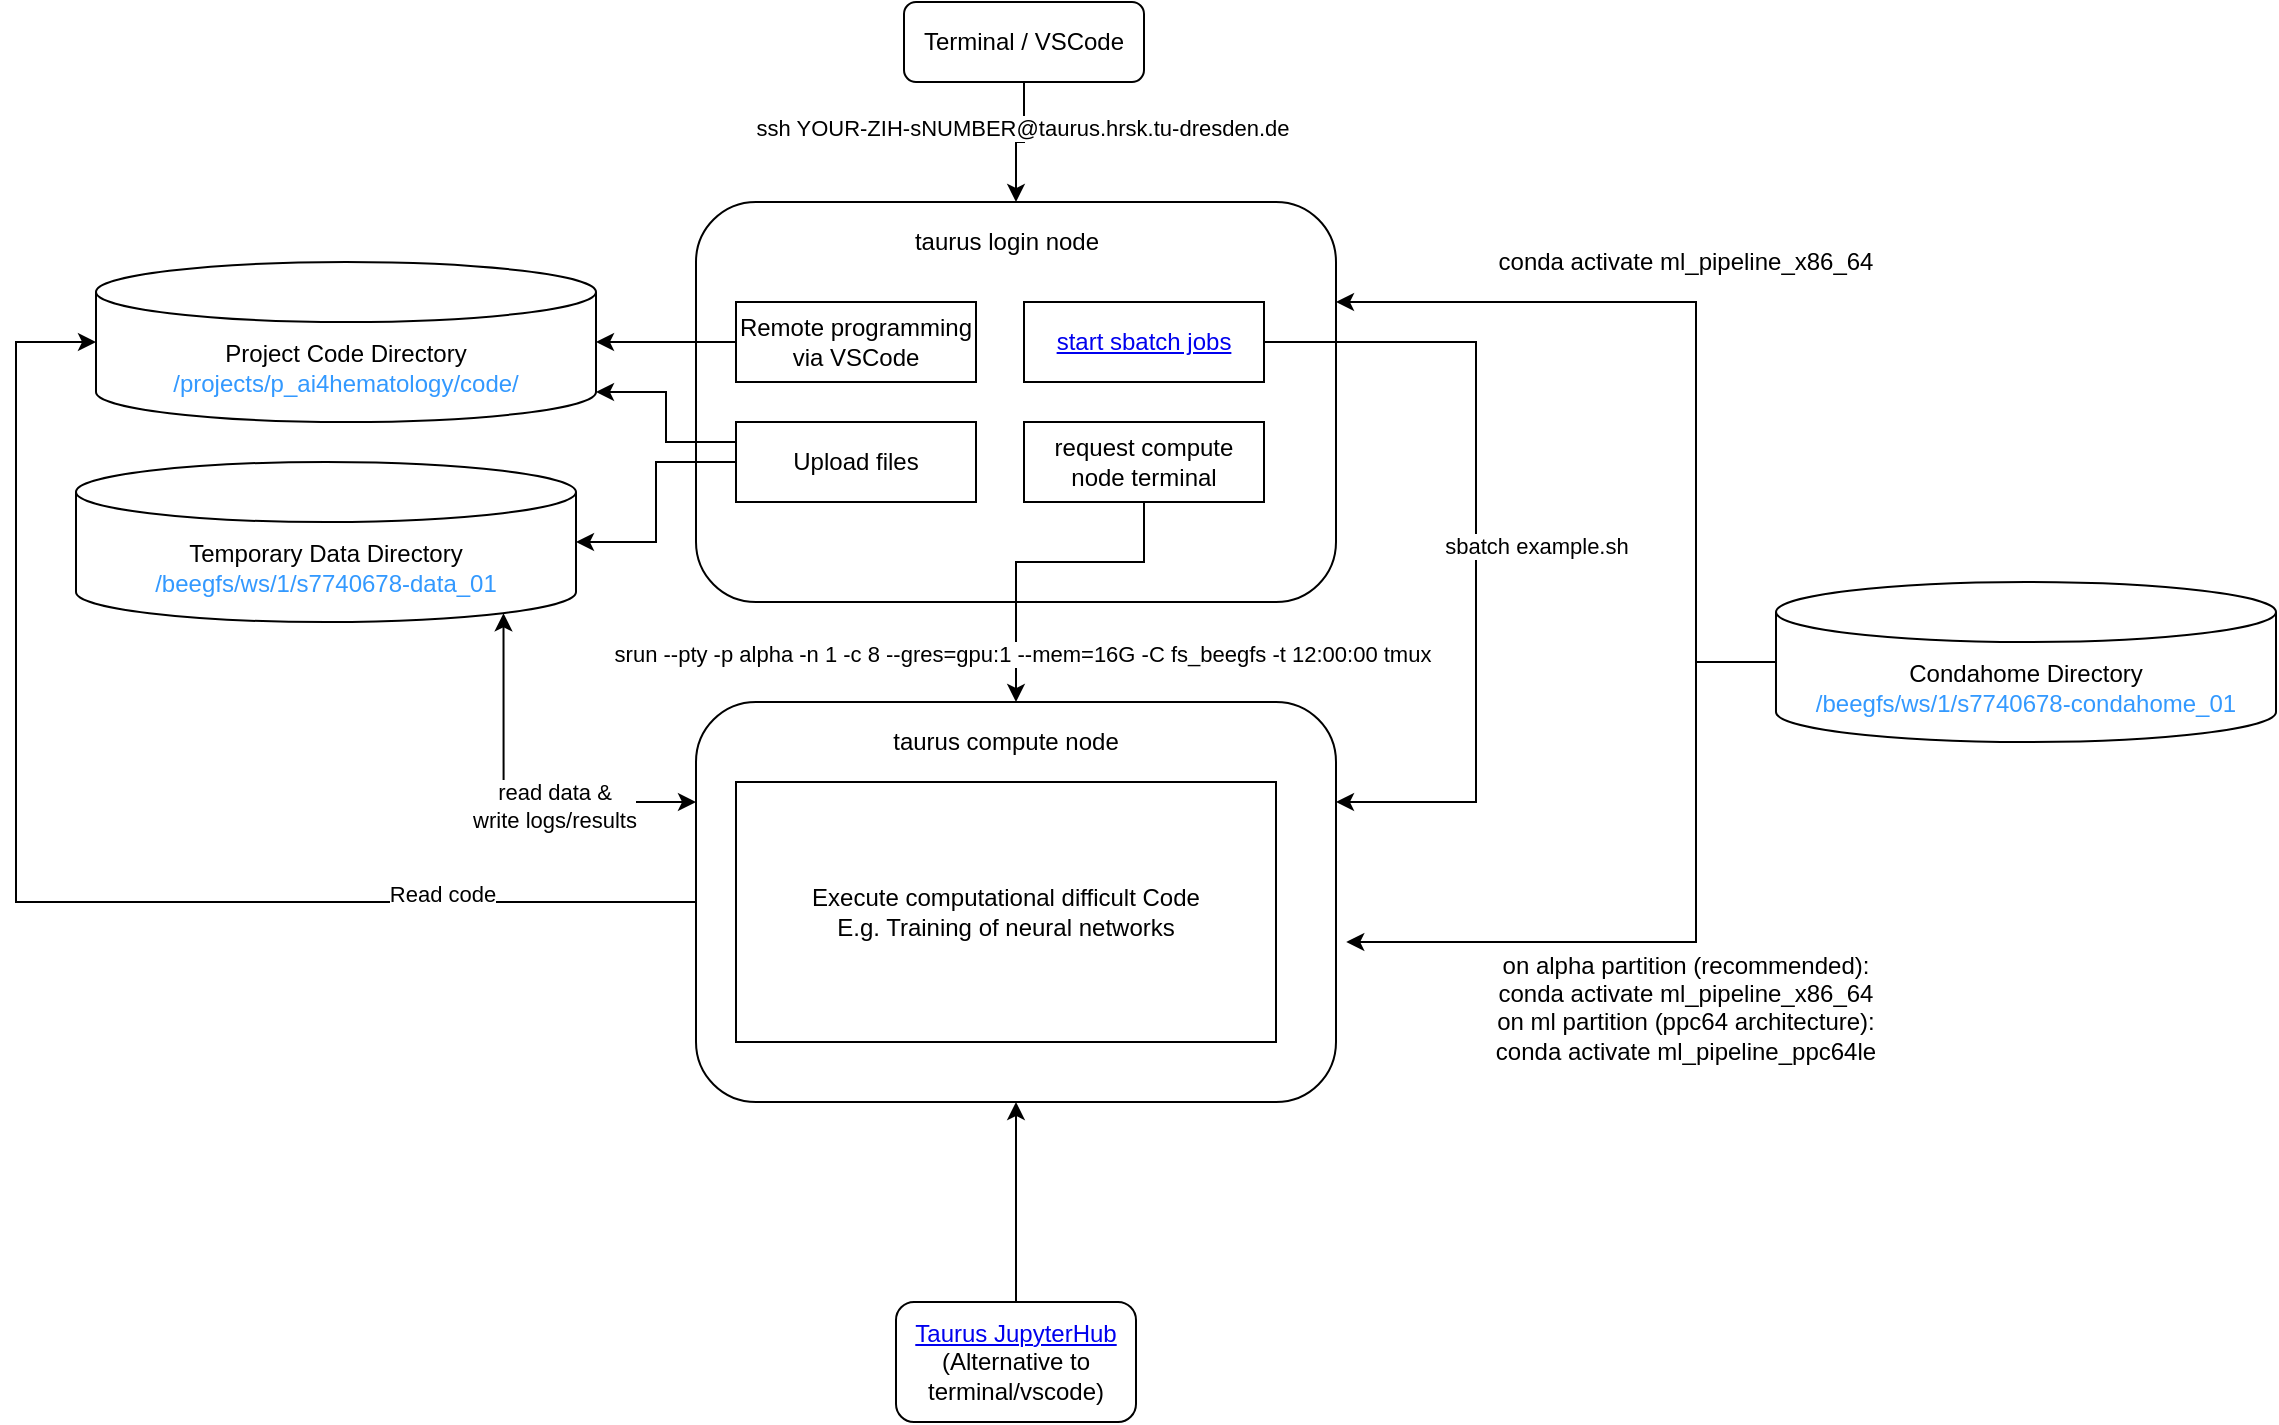 <mxfile version="14.1.8" type="device"><diagram id="91aloQUvdT6hnA80dMvD" name="Seite-1"><mxGraphModel dx="3970" dy="1370" grid="1" gridSize="10" guides="1" tooltips="1" connect="1" arrows="1" fold="1" page="1" pageScale="1" pageWidth="1600" pageHeight="900" math="0" shadow="0"><root><mxCell id="0"/><mxCell id="1" parent="0"/><mxCell id="vJE-rNKBjIBPWEjc9hNd-5" style="edgeStyle=orthogonalEdgeStyle;rounded=0;orthogonalLoop=1;jettySize=auto;html=1;" edge="1" parent="1" source="vJE-rNKBjIBPWEjc9hNd-2" target="vJE-rNKBjIBPWEjc9hNd-4"><mxGeometry relative="1" as="geometry"/></mxCell><mxCell id="vJE-rNKBjIBPWEjc9hNd-6" value="ssh YOUR-ZIH-sNUMBER@taurus.hrsk.tu-dresden.de" style="edgeLabel;html=1;align=center;verticalAlign=middle;resizable=0;points=[];" vertex="1" connectable="0" parent="vJE-rNKBjIBPWEjc9hNd-5"><mxGeometry x="-0.3" y="-1" relative="1" as="geometry"><mxPoint as="offset"/></mxGeometry></mxCell><mxCell id="vJE-rNKBjIBPWEjc9hNd-2" value="Terminal / VSCode" style="rounded=1;whiteSpace=wrap;html=1;" vertex="1" parent="1"><mxGeometry x="-921" y="70" width="120" height="40" as="geometry"/></mxCell><mxCell id="vJE-rNKBjIBPWEjc9hNd-4" value="" style="rounded=1;whiteSpace=wrap;html=1;fillColor=none;" vertex="1" parent="1"><mxGeometry x="-1025" y="170" width="320" height="200" as="geometry"/></mxCell><mxCell id="vJE-rNKBjIBPWEjc9hNd-7" value="taurus login node" style="text;html=1;strokeColor=none;fillColor=none;align=center;verticalAlign=middle;whiteSpace=wrap;rounded=0;" vertex="1" parent="1"><mxGeometry x="-922.5" y="180" width="105" height="20" as="geometry"/></mxCell><mxCell id="vJE-rNKBjIBPWEjc9hNd-21" style="edgeStyle=orthogonalEdgeStyle;rounded=0;orthogonalLoop=1;jettySize=auto;html=1;entryX=1;entryY=0.25;entryDx=0;entryDy=0;" edge="1" parent="1" source="vJE-rNKBjIBPWEjc9hNd-9" target="vJE-rNKBjIBPWEjc9hNd-18"><mxGeometry relative="1" as="geometry"><Array as="points"><mxPoint x="-635" y="240"/><mxPoint x="-635" y="470"/></Array></mxGeometry></mxCell><mxCell id="vJE-rNKBjIBPWEjc9hNd-26" value="sbatch example.sh" style="edgeLabel;html=1;align=center;verticalAlign=middle;resizable=0;points=[];" vertex="1" connectable="0" parent="vJE-rNKBjIBPWEjc9hNd-21"><mxGeometry x="0.041" y="-2" relative="1" as="geometry"><mxPoint x="32" y="-4" as="offset"/></mxGeometry></mxCell><mxCell id="vJE-rNKBjIBPWEjc9hNd-9" value="&lt;a href=&quot;https://doc.zih.tu-dresden.de/jobs_and_resources/slurm/&quot;&gt;start sbatch jobs&lt;/a&gt;" style="rounded=0;whiteSpace=wrap;html=1;fillColor=none;" vertex="1" parent="1"><mxGeometry x="-861" y="220" width="120" height="40" as="geometry"/></mxCell><mxCell id="vJE-rNKBjIBPWEjc9hNd-20" style="edgeStyle=orthogonalEdgeStyle;rounded=0;orthogonalLoop=1;jettySize=auto;html=1;entryX=0.5;entryY=0;entryDx=0;entryDy=0;" edge="1" parent="1" source="vJE-rNKBjIBPWEjc9hNd-10" target="vJE-rNKBjIBPWEjc9hNd-18"><mxGeometry relative="1" as="geometry"><Array as="points"><mxPoint x="-801" y="350"/><mxPoint x="-865" y="350"/></Array></mxGeometry></mxCell><mxCell id="vJE-rNKBjIBPWEjc9hNd-27" value="srun --pty -p alpha -n 1 -c 8 --gres=gpu:1 --mem=16G -C fs_beegfs -t 12:00:00 tmux" style="edgeLabel;html=1;align=center;verticalAlign=middle;resizable=0;points=[];" vertex="1" connectable="0" parent="vJE-rNKBjIBPWEjc9hNd-20"><mxGeometry x="0.707" y="3" relative="1" as="geometry"><mxPoint as="offset"/></mxGeometry></mxCell><mxCell id="vJE-rNKBjIBPWEjc9hNd-10" value="request compute node terminal" style="rounded=0;whiteSpace=wrap;html=1;fillColor=none;" vertex="1" parent="1"><mxGeometry x="-861" y="280" width="120" height="40" as="geometry"/></mxCell><mxCell id="vJE-rNKBjIBPWEjc9hNd-15" style="edgeStyle=orthogonalEdgeStyle;rounded=0;orthogonalLoop=1;jettySize=auto;html=1;exitX=0;exitY=0.25;exitDx=0;exitDy=0;entryX=1;entryY=1;entryDx=0;entryDy=-15;entryPerimeter=0;" edge="1" parent="1" source="vJE-rNKBjIBPWEjc9hNd-11" target="vJE-rNKBjIBPWEjc9hNd-13"><mxGeometry relative="1" as="geometry"/></mxCell><mxCell id="vJE-rNKBjIBPWEjc9hNd-17" style="edgeStyle=orthogonalEdgeStyle;rounded=0;orthogonalLoop=1;jettySize=auto;html=1;exitX=0;exitY=0.5;exitDx=0;exitDy=0;entryX=1;entryY=0.5;entryDx=0;entryDy=0;entryPerimeter=0;" edge="1" parent="1" source="vJE-rNKBjIBPWEjc9hNd-11" target="vJE-rNKBjIBPWEjc9hNd-16"><mxGeometry relative="1" as="geometry"/></mxCell><mxCell id="vJE-rNKBjIBPWEjc9hNd-11" value="Upload files" style="rounded=0;whiteSpace=wrap;html=1;fillColor=none;" vertex="1" parent="1"><mxGeometry x="-1005" y="280" width="120" height="40" as="geometry"/></mxCell><mxCell id="vJE-rNKBjIBPWEjc9hNd-14" style="edgeStyle=orthogonalEdgeStyle;rounded=0;orthogonalLoop=1;jettySize=auto;html=1;entryX=1;entryY=0.5;entryDx=0;entryDy=0;entryPerimeter=0;" edge="1" parent="1" source="vJE-rNKBjIBPWEjc9hNd-12" target="vJE-rNKBjIBPWEjc9hNd-13"><mxGeometry relative="1" as="geometry"/></mxCell><mxCell id="vJE-rNKBjIBPWEjc9hNd-12" value="Remote programming via VSCode" style="rounded=0;whiteSpace=wrap;html=1;fillColor=none;" vertex="1" parent="1"><mxGeometry x="-1005" y="220" width="120" height="40" as="geometry"/></mxCell><mxCell id="vJE-rNKBjIBPWEjc9hNd-13" value="&lt;span style=&quot;background-color: rgb(255 , 255 , 255)&quot;&gt;Project Code Directory&lt;br&gt;&lt;font color=&quot;#3399ff&quot;&gt;/projects/p_ai4hematology/code/&lt;/font&gt;&lt;/span&gt;" style="shape=cylinder3;whiteSpace=wrap;html=1;boundedLbl=1;backgroundOutline=1;size=15;fillColor=none;" vertex="1" parent="1"><mxGeometry x="-1325" y="200" width="250" height="80" as="geometry"/></mxCell><mxCell id="vJE-rNKBjIBPWEjc9hNd-16" value="&lt;span style=&quot;background-color: rgb(255 , 255 , 255)&quot;&gt;Temporary Data Directory&lt;br&gt;&lt;/span&gt;&lt;span style=&quot;color: rgb(51 , 153 , 255) ; text-align: left&quot;&gt;/beegfs/ws/1/s7740678-data_01&lt;/span&gt;&lt;span style=&quot;background-color: rgb(255 , 255 , 255)&quot;&gt;&lt;br&gt;&lt;/span&gt;" style="shape=cylinder3;whiteSpace=wrap;html=1;boundedLbl=1;backgroundOutline=1;size=15;fillColor=none;" vertex="1" parent="1"><mxGeometry x="-1335" y="300" width="250" height="80" as="geometry"/></mxCell><mxCell id="vJE-rNKBjIBPWEjc9hNd-22" style="edgeStyle=orthogonalEdgeStyle;rounded=0;orthogonalLoop=1;jettySize=auto;html=1;exitX=0;exitY=0.25;exitDx=0;exitDy=0;entryX=0.855;entryY=1;entryDx=0;entryDy=-4.35;entryPerimeter=0;startArrow=classic;startFill=1;" edge="1" parent="1" source="vJE-rNKBjIBPWEjc9hNd-18" target="vJE-rNKBjIBPWEjc9hNd-16"><mxGeometry relative="1" as="geometry"/></mxCell><mxCell id="vJE-rNKBjIBPWEjc9hNd-23" value="read data &amp;amp; &lt;br&gt;write logs/results" style="edgeLabel;html=1;align=center;verticalAlign=middle;resizable=0;points=[];" vertex="1" connectable="0" parent="vJE-rNKBjIBPWEjc9hNd-22"><mxGeometry x="-0.255" y="2" relative="1" as="geometry"><mxPoint as="offset"/></mxGeometry></mxCell><mxCell id="vJE-rNKBjIBPWEjc9hNd-24" style="edgeStyle=orthogonalEdgeStyle;rounded=0;orthogonalLoop=1;jettySize=auto;html=1;exitX=0;exitY=0.5;exitDx=0;exitDy=0;entryX=0;entryY=0.5;entryDx=0;entryDy=0;entryPerimeter=0;startArrow=none;startFill=0;" edge="1" parent="1" source="vJE-rNKBjIBPWEjc9hNd-18" target="vJE-rNKBjIBPWEjc9hNd-13"><mxGeometry relative="1" as="geometry"><Array as="points"><mxPoint x="-1365" y="520"/><mxPoint x="-1365" y="240"/></Array></mxGeometry></mxCell><mxCell id="vJE-rNKBjIBPWEjc9hNd-25" value="Read code" style="edgeLabel;html=1;align=center;verticalAlign=middle;resizable=0;points=[];" vertex="1" connectable="0" parent="vJE-rNKBjIBPWEjc9hNd-24"><mxGeometry x="-0.615" y="-4" relative="1" as="geometry"><mxPoint as="offset"/></mxGeometry></mxCell><mxCell id="vJE-rNKBjIBPWEjc9hNd-18" value="" style="rounded=1;whiteSpace=wrap;html=1;fillColor=none;" vertex="1" parent="1"><mxGeometry x="-1025" y="420" width="320" height="200" as="geometry"/></mxCell><mxCell id="vJE-rNKBjIBPWEjc9hNd-19" value="taurus compute node" style="text;html=1;strokeColor=none;fillColor=none;align=center;verticalAlign=middle;whiteSpace=wrap;rounded=0;" vertex="1" parent="1"><mxGeometry x="-933" y="430" width="126" height="20" as="geometry"/></mxCell><mxCell id="vJE-rNKBjIBPWEjc9hNd-28" value="Execute computational difficult Code&lt;br&gt;E.g. Training of neural networks" style="rounded=0;whiteSpace=wrap;html=1;fillColor=none;" vertex="1" parent="1"><mxGeometry x="-1005" y="460" width="270" height="130" as="geometry"/></mxCell><mxCell id="vJE-rNKBjIBPWEjc9hNd-30" style="edgeStyle=orthogonalEdgeStyle;rounded=0;orthogonalLoop=1;jettySize=auto;html=1;exitX=0;exitY=0.5;exitDx=0;exitDy=0;exitPerimeter=0;entryX=1.016;entryY=0.6;entryDx=0;entryDy=0;entryPerimeter=0;startArrow=none;startFill=0;" edge="1" parent="1" source="vJE-rNKBjIBPWEjc9hNd-29" target="vJE-rNKBjIBPWEjc9hNd-18"><mxGeometry relative="1" as="geometry"><Array as="points"><mxPoint x="-525" y="400"/><mxPoint x="-525" y="540"/></Array></mxGeometry></mxCell><mxCell id="vJE-rNKBjIBPWEjc9hNd-31" style="edgeStyle=orthogonalEdgeStyle;rounded=0;orthogonalLoop=1;jettySize=auto;html=1;exitX=0;exitY=0.5;exitDx=0;exitDy=0;exitPerimeter=0;entryX=1;entryY=0.25;entryDx=0;entryDy=0;startArrow=none;startFill=0;" edge="1" parent="1" source="vJE-rNKBjIBPWEjc9hNd-29" target="vJE-rNKBjIBPWEjc9hNd-4"><mxGeometry relative="1" as="geometry"><Array as="points"><mxPoint x="-525" y="400"/><mxPoint x="-525" y="220"/></Array></mxGeometry></mxCell><mxCell id="vJE-rNKBjIBPWEjc9hNd-29" value="&lt;span style=&quot;background-color: rgb(255 , 255 , 255)&quot;&gt;Condahome Directory&lt;br&gt;&lt;/span&gt;&lt;span style=&quot;color: rgb(51 , 153 , 255) ; background-color: rgb(255 , 255 , 255)&quot;&gt;/beegfs/ws/1/s7740678-condahome_01&lt;/span&gt;&lt;span style=&quot;background-color: rgb(255 , 255 , 255)&quot;&gt;&lt;br&gt;&lt;/span&gt;" style="shape=cylinder3;whiteSpace=wrap;html=1;boundedLbl=1;backgroundOutline=1;size=15;fillColor=none;" vertex="1" parent="1"><mxGeometry x="-485" y="360" width="250" height="80" as="geometry"/></mxCell><mxCell id="vJE-rNKBjIBPWEjc9hNd-32" value="conda activate&amp;nbsp;ml_pipeline_x86_64" style="text;html=1;strokeColor=none;fillColor=none;align=center;verticalAlign=middle;whiteSpace=wrap;rounded=0;" vertex="1" parent="1"><mxGeometry x="-655" y="190" width="250" height="20" as="geometry"/></mxCell><mxCell id="vJE-rNKBjIBPWEjc9hNd-34" value="on alpha partition (recommended):&lt;br&gt;conda activate ml_pipeline_x86_64&lt;br&gt;on ml partition (ppc64 architecture):&lt;br&gt;conda activate ml_pipeline_ppc64le&lt;br&gt;&lt;br&gt;" style="text;html=1;strokeColor=none;fillColor=none;align=center;verticalAlign=middle;whiteSpace=wrap;rounded=0;" vertex="1" parent="1"><mxGeometry x="-645" y="540" width="230" height="80" as="geometry"/></mxCell><mxCell id="vJE-rNKBjIBPWEjc9hNd-37" style="edgeStyle=orthogonalEdgeStyle;rounded=0;orthogonalLoop=1;jettySize=auto;html=1;entryX=0.5;entryY=1;entryDx=0;entryDy=0;startArrow=none;startFill=0;" edge="1" parent="1" source="vJE-rNKBjIBPWEjc9hNd-36" target="vJE-rNKBjIBPWEjc9hNd-18"><mxGeometry relative="1" as="geometry"/></mxCell><UserObject label="&lt;a href=&quot;https://taurus.hrsk.tu-dresden.de/jupyter/hub/spawn&quot;&gt;Taurus JupyterHub&lt;/a&gt;&lt;br&gt;(Alternative to terminal/vscode)" link="https://taurus.hrsk.tu-dresden.de/jupyter/hub/spawn" id="vJE-rNKBjIBPWEjc9hNd-36"><mxCell style="rounded=1;whiteSpace=wrap;html=1;fillColor=none;" vertex="1" parent="1"><mxGeometry x="-925" y="720" width="120" height="60" as="geometry"/></mxCell></UserObject></root></mxGraphModel></diagram></mxfile>